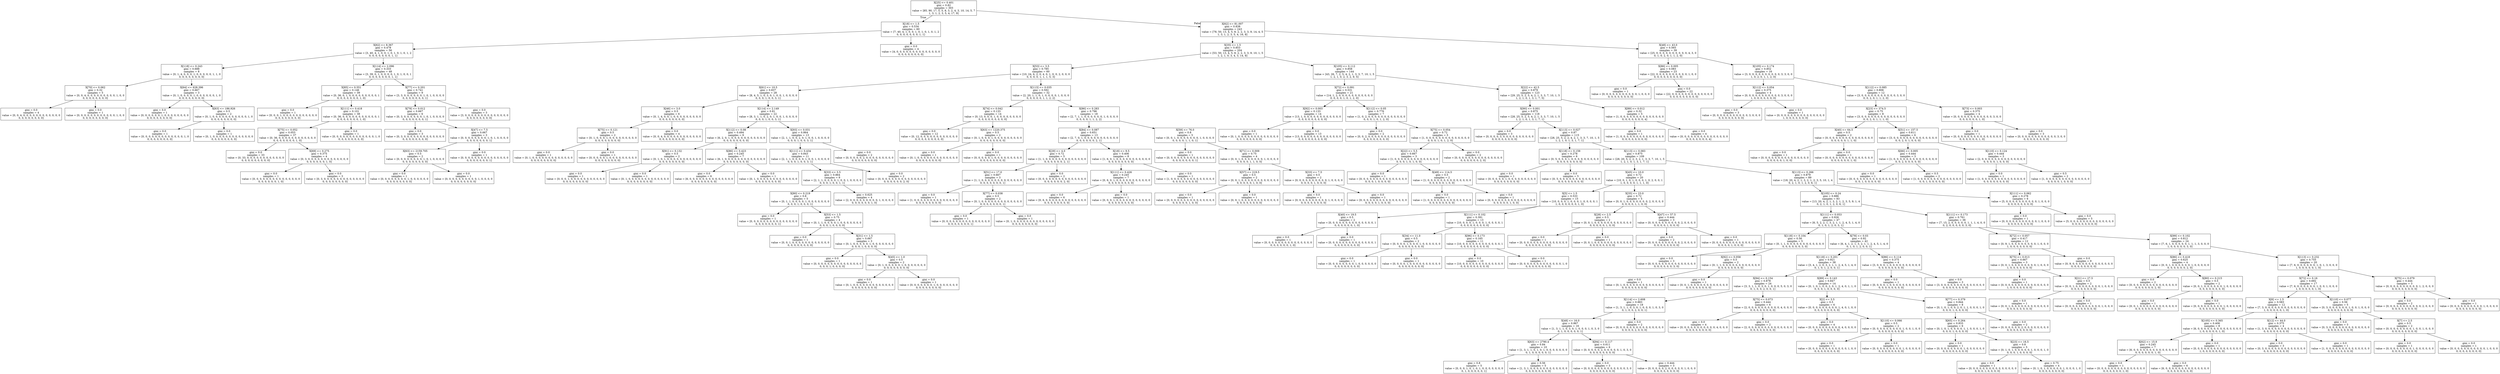 digraph Tree {
node [shape=box] ;
0 [label="X[25] <= 0.401\ngini = 0.82\nsamples = 303\nvalue = [85, 90, 17, 5, 5, 8, 3, 2, 4, 3, 10, 14, 5, 7\n1, 3, 1, 2, 3, 5, 4, 17, 9]"] ;
1 [label="X[18] <= 1.5\ngini = 0.534\nsamples = 60\nvalue = [7, 40, 4, 1, 0, 0, 1, 0, 1, 0, 1, 0, 1, 2\n0, 0, 0, 0, 0, 0, 0, 1, 1]"] ;
0 -> 1 [labeldistance=2.5, labelangle=45, headlabel="True"] ;
2 [label="X[62] <= 8.367\ngini = 0.478\nsamples = 56\nvalue = [3, 40, 4, 1, 0, 0, 1, 0, 1, 0, 1, 0, 1, 2\n0, 0, 0, 0, 0, 0, 0, 1, 1]"] ;
1 -> 2 ;
3 [label="X[118] <= 0.243\ngini = 0.688\nsamples = 8\nvalue = [0, 1, 4, 0, 0, 0, 1, 0, 0, 0, 0, 0, 1, 1, 0\n0, 0, 0, 0, 0, 0, 0, 0]"] ;
2 -> 3 ;
4 [label="X[70] <= 0.062\ngini = 0.32\nsamples = 5\nvalue = [0, 0, 4, 0, 0, 0, 0, 0, 0, 0, 0, 0, 1, 0, 0\n0, 0, 0, 0, 0, 0, 0, 0]"] ;
3 -> 4 ;
5 [label="gini = 0.0\nsamples = 4\nvalue = [0, 0, 4, 0, 0, 0, 0, 0, 0, 0, 0, 0, 0, 0, 0\n0, 0, 0, 0, 0, 0, 0, 0]"] ;
4 -> 5 ;
6 [label="gini = 0.0\nsamples = 1\nvalue = [0, 0, 0, 0, 0, 0, 0, 0, 0, 0, 0, 0, 1, 0, 0\n0, 0, 0, 0, 0, 0, 0, 0]"] ;
4 -> 6 ;
7 [label="X[64] <= 628.396\ngini = 0.667\nsamples = 3\nvalue = [0, 1, 0, 0, 0, 0, 1, 0, 0, 0, 0, 0, 0, 1, 0\n0, 0, 0, 0, 0, 0, 0, 0]"] ;
3 -> 7 ;
8 [label="gini = 0.0\nsamples = 1\nvalue = [0, 0, 0, 0, 0, 0, 1, 0, 0, 0, 0, 0, 0, 0, 0\n0, 0, 0, 0, 0, 0, 0, 0]"] ;
7 -> 8 ;
9 [label="X[63] <= 186.926\ngini = 0.5\nsamples = 2\nvalue = [0, 1, 0, 0, 0, 0, 0, 0, 0, 0, 0, 0, 0, 1, 0\n0, 0, 0, 0, 0, 0, 0, 0]"] ;
7 -> 9 ;
10 [label="gini = 0.0\nsamples = 1\nvalue = [0, 0, 0, 0, 0, 0, 0, 0, 0, 0, 0, 0, 0, 1, 0\n0, 0, 0, 0, 0, 0, 0, 0]"] ;
9 -> 10 ;
11 [label="gini = 0.0\nsamples = 1\nvalue = [0, 1, 0, 0, 0, 0, 0, 0, 0, 0, 0, 0, 0, 0, 0\n0, 0, 0, 0, 0, 0, 0, 0]"] ;
9 -> 11 ;
12 [label="X[114] <= 2.096\ngini = 0.333\nsamples = 48\nvalue = [3, 39, 0, 1, 0, 0, 0, 0, 1, 0, 1, 0, 0, 1\n0, 0, 0, 0, 0, 0, 0, 1, 1]"] ;
2 -> 12 ;
13 [label="X[85] <= 0.551\ngini = 0.146\nsamples = 39\nvalue = [0, 36, 0, 1, 0, 0, 0, 0, 0, 0, 0, 0, 0, 1\n0, 0, 0, 0, 0, 0, 0, 1, 0]"] ;
12 -> 13 ;
14 [label="gini = 0.0\nsamples = 1\nvalue = [0, 0, 0, 1, 0, 0, 0, 0, 0, 0, 0, 0, 0, 0, 0\n0, 0, 0, 0, 0, 0, 0, 0]"] ;
13 -> 14 ;
15 [label="X[111] <= 0.418\ngini = 0.101\nsamples = 38\nvalue = [0, 36, 0, 0, 0, 0, 0, 0, 0, 0, 0, 0, 0, 1\n0, 0, 0, 0, 0, 0, 0, 1, 0]"] ;
13 -> 15 ;
16 [label="X[75] <= 0.052\ngini = 0.053\nsamples = 37\nvalue = [0, 36, 0, 0, 0, 0, 0, 0, 0, 0, 0, 0, 0, 0\n0, 0, 0, 0, 0, 0, 0, 1, 0]"] ;
15 -> 16 ;
17 [label="gini = 0.0\nsamples = 33\nvalue = [0, 33, 0, 0, 0, 0, 0, 0, 0, 0, 0, 0, 0, 0\n0, 0, 0, 0, 0, 0, 0, 0, 0]"] ;
16 -> 17 ;
18 [label="X[69] <= 0.275\ngini = 0.375\nsamples = 4\nvalue = [0, 3, 0, 0, 0, 0, 0, 0, 0, 0, 0, 0, 0, 0, 0\n0, 0, 0, 0, 0, 0, 1, 0]"] ;
16 -> 18 ;
19 [label="gini = 0.0\nsamples = 1\nvalue = [0, 0, 0, 0, 0, 0, 0, 0, 0, 0, 0, 0, 0, 0, 0\n0, 0, 0, 0, 0, 0, 1, 0]"] ;
18 -> 19 ;
20 [label="gini = 0.0\nsamples = 3\nvalue = [0, 3, 0, 0, 0, 0, 0, 0, 0, 0, 0, 0, 0, 0, 0\n0, 0, 0, 0, 0, 0, 0, 0]"] ;
18 -> 20 ;
21 [label="gini = 0.0\nsamples = 1\nvalue = [0, 0, 0, 0, 0, 0, 0, 0, 0, 0, 0, 0, 0, 1, 0\n0, 0, 0, 0, 0, 0, 0, 0]"] ;
15 -> 21 ;
22 [label="X[77] <= 0.201\ngini = 0.741\nsamples = 9\nvalue = [3, 3, 0, 0, 0, 0, 0, 0, 1, 0, 1, 0, 0, 0, 0\n0, 0, 0, 0, 0, 0, 0, 1]"] ;
12 -> 22 ;
23 [label="X[78] <= 0.012\ngini = 0.667\nsamples = 6\nvalue = [0, 3, 0, 0, 0, 0, 0, 0, 1, 0, 1, 0, 0, 0, 0\n0, 0, 0, 0, 0, 0, 0, 1]"] ;
22 -> 23 ;
24 [label="gini = 0.0\nsamples = 3\nvalue = [0, 3, 0, 0, 0, 0, 0, 0, 0, 0, 0, 0, 0, 0, 0\n0, 0, 0, 0, 0, 0, 0, 0]"] ;
23 -> 24 ;
25 [label="X[47] <= 7.5\ngini = 0.667\nsamples = 3\nvalue = [0, 0, 0, 0, 0, 0, 0, 0, 1, 0, 1, 0, 0, 0, 0\n0, 0, 0, 0, 0, 0, 0, 1]"] ;
23 -> 25 ;
26 [label="X[63] <= 2159.705\ngini = 0.5\nsamples = 2\nvalue = [0, 0, 0, 0, 0, 0, 0, 0, 1, 0, 1, 0, 0, 0, 0\n0, 0, 0, 0, 0, 0, 0, 0]"] ;
25 -> 26 ;
27 [label="gini = 0.0\nsamples = 1\nvalue = [0, 0, 0, 0, 0, 0, 0, 0, 1, 0, 0, 0, 0, 0, 0\n0, 0, 0, 0, 0, 0, 0, 0]"] ;
26 -> 27 ;
28 [label="gini = 0.0\nsamples = 1\nvalue = [0, 0, 0, 0, 0, 0, 0, 0, 0, 0, 1, 0, 0, 0, 0\n0, 0, 0, 0, 0, 0, 0, 0]"] ;
26 -> 28 ;
29 [label="gini = 0.0\nsamples = 1\nvalue = [0, 0, 0, 0, 0, 0, 0, 0, 0, 0, 0, 0, 0, 0, 0\n0, 0, 0, 0, 0, 0, 0, 1]"] ;
25 -> 29 ;
30 [label="gini = 0.0\nsamples = 3\nvalue = [3, 0, 0, 0, 0, 0, 0, 0, 0, 0, 0, 0, 0, 0, 0\n0, 0, 0, 0, 0, 0, 0, 0]"] ;
22 -> 30 ;
31 [label="gini = 0.0\nsamples = 4\nvalue = [4, 0, 0, 0, 0, 0, 0, 0, 0, 0, 0, 0, 0, 0, 0\n0, 0, 0, 0, 0, 0, 0, 0]"] ;
1 -> 31 ;
32 [label="X[62] <= 81.007\ngini = 0.838\nsamples = 243\nvalue = [78, 50, 13, 4, 5, 8, 2, 2, 3, 3, 9, 14, 4, 5\n1, 3, 1, 2, 3, 5, 4, 16, 8]"] ;
0 -> 32 [labeldistance=2.5, labelangle=-45, headlabel="False"] ;
33 [label="X[35] <= 1.5\ngini = 0.853\nsamples = 204\nvalue = [53, 50, 13, 4, 5, 8, 2, 2, 3, 3, 9, 10, 1, 5\n1, 2, 1, 0, 3, 4, 3, 14, 8]"] ;
32 -> 33 ;
34 [label="X[53] <= 3.5\ngini = 0.785\nsamples = 60\nvalue = [10, 24, 6, 2, 0, 4, 0, 1, 0, 0, 2, 0, 0, 0\n0, 0, 0, 0, 1, 1, 1, 5, 3]"] ;
33 -> 34 ;
35 [label="X[61] <= 10.5\ngini = 0.837\nsamples = 28\nvalue = [8, 4, 5, 1, 0, 3, 0, 1, 0, 0, 1, 0, 0, 0, 0\n0, 0, 0, 1, 0, 0, 3, 1]"] ;
34 -> 35 ;
36 [label="X[46] <= 3.0\ngini = 0.5\nsamples = 6\nvalue = [0, 1, 4, 0, 0, 1, 0, 0, 0, 0, 0, 0, 0, 0, 0\n0, 0, 0, 0, 0, 0, 0, 0]"] ;
35 -> 36 ;
37 [label="X[75] <= 0.121\ngini = 0.5\nsamples = 2\nvalue = [0, 1, 0, 0, 0, 1, 0, 0, 0, 0, 0, 0, 0, 0, 0\n0, 0, 0, 0, 0, 0, 0, 0]"] ;
36 -> 37 ;
38 [label="gini = 0.0\nsamples = 1\nvalue = [0, 1, 0, 0, 0, 0, 0, 0, 0, 0, 0, 0, 0, 0, 0\n0, 0, 0, 0, 0, 0, 0, 0]"] ;
37 -> 38 ;
39 [label="gini = 0.0\nsamples = 1\nvalue = [0, 0, 0, 0, 0, 1, 0, 0, 0, 0, 0, 0, 0, 0, 0\n0, 0, 0, 0, 0, 0, 0, 0]"] ;
37 -> 39 ;
40 [label="gini = 0.0\nsamples = 4\nvalue = [0, 0, 4, 0, 0, 0, 0, 0, 0, 0, 0, 0, 0, 0, 0\n0, 0, 0, 0, 0, 0, 0, 0]"] ;
36 -> 40 ;
41 [label="X[114] <= 2.149\ngini = 0.81\nsamples = 22\nvalue = [8, 3, 1, 1, 0, 2, 0, 1, 0, 0, 1, 0, 0, 0, 0\n0, 0, 0, 1, 0, 0, 3, 1]"] ;
35 -> 41 ;
42 [label="X[112] <= 0.08\ngini = 0.494\nsamples = 9\nvalue = [6, 2, 0, 1, 0, 0, 0, 0, 0, 0, 0, 0, 0, 0, 0\n0, 0, 0, 0, 0, 0, 0, 0]"] ;
41 -> 42 ;
43 [label="X[91] <= 0.132\ngini = 0.5\nsamples = 2\nvalue = [0, 1, 0, 1, 0, 0, 0, 0, 0, 0, 0, 0, 0, 0, 0\n0, 0, 0, 0, 0, 0, 0, 0]"] ;
42 -> 43 ;
44 [label="gini = 0.0\nsamples = 1\nvalue = [0, 0, 0, 1, 0, 0, 0, 0, 0, 0, 0, 0, 0, 0, 0\n0, 0, 0, 0, 0, 0, 0, 0]"] ;
43 -> 44 ;
45 [label="gini = 0.0\nsamples = 1\nvalue = [0, 1, 0, 0, 0, 0, 0, 0, 0, 0, 0, 0, 0, 0, 0\n0, 0, 0, 0, 0, 0, 0, 0]"] ;
43 -> 45 ;
46 [label="X[86] <= 0.423\ngini = 0.245\nsamples = 7\nvalue = [6, 1, 0, 0, 0, 0, 0, 0, 0, 0, 0, 0, 0, 0, 0\n0, 0, 0, 0, 0, 0, 0, 0]"] ;
42 -> 46 ;
47 [label="gini = 0.0\nsamples = 6\nvalue = [6, 0, 0, 0, 0, 0, 0, 0, 0, 0, 0, 0, 0, 0, 0\n0, 0, 0, 0, 0, 0, 0, 0]"] ;
46 -> 47 ;
48 [label="gini = 0.0\nsamples = 1\nvalue = [0, 1, 0, 0, 0, 0, 0, 0, 0, 0, 0, 0, 0, 0, 0\n0, 0, 0, 0, 0, 0, 0, 0]"] ;
46 -> 48 ;
49 [label="X[93] <= 0.031\ngini = 0.864\nsamples = 13\nvalue = [2, 1, 1, 0, 0, 2, 0, 1, 0, 0, 1, 0, 0, 0, 0\n0, 0, 0, 1, 0, 0, 3, 1]"] ;
41 -> 49 ;
50 [label="X[111] <= 0.434\ngini = 0.843\nsamples = 11\nvalue = [2, 1, 1, 0, 0, 0, 0, 1, 0, 0, 1, 0, 0, 0, 0\n0, 0, 0, 1, 0, 0, 3, 1]"] ;
49 -> 50 ;
51 [label="X[33] <= 3.5\ngini = 0.864\nsamples = 9\nvalue = [2, 1, 1, 0, 0, 0, 0, 1, 0, 0, 1, 0, 0, 0, 0\n0, 0, 0, 1, 0, 0, 1, 1]"] ;
50 -> 51 ;
52 [label="X[80] <= 0.219\ngini = 0.8\nsamples = 5\nvalue = [0, 1, 1, 0, 0, 0, 0, 1, 0, 0, 0, 0, 0, 0, 0\n0, 0, 0, 1, 0, 0, 0, 1]"] ;
51 -> 52 ;
53 [label="gini = 0.0\nsamples = 1\nvalue = [0, 0, 0, 0, 0, 0, 0, 0, 0, 0, 0, 0, 0, 0, 0\n0, 0, 0, 0, 0, 0, 0, 1]"] ;
52 -> 53 ;
54 [label="X[53] <= 1.5\ngini = 0.75\nsamples = 4\nvalue = [0, 1, 1, 0, 0, 0, 0, 1, 0, 0, 0, 0, 0, 0, 0\n0, 0, 0, 1, 0, 0, 0, 0]"] ;
52 -> 54 ;
55 [label="gini = 0.0\nsamples = 1\nvalue = [0, 0, 1, 0, 0, 0, 0, 0, 0, 0, 0, 0, 0, 0, 0\n0, 0, 0, 0, 0, 0, 0, 0]"] ;
54 -> 55 ;
56 [label="X[31] <= 1.5\ngini = 0.667\nsamples = 3\nvalue = [0, 1, 0, 0, 0, 0, 0, 1, 0, 0, 0, 0, 0, 0, 0\n0, 0, 0, 1, 0, 0, 0, 0]"] ;
54 -> 56 ;
57 [label="gini = 0.0\nsamples = 1\nvalue = [0, 0, 0, 0, 0, 0, 0, 0, 0, 0, 0, 0, 0, 0, 0\n0, 0, 0, 1, 0, 0, 0, 0]"] ;
56 -> 57 ;
58 [label="X[45] <= 1.0\ngini = 0.5\nsamples = 2\nvalue = [0, 1, 0, 0, 0, 0, 0, 1, 0, 0, 0, 0, 0, 0, 0\n0, 0, 0, 0, 0, 0, 0, 0]"] ;
56 -> 58 ;
59 [label="gini = 0.0\nsamples = 1\nvalue = [0, 1, 0, 0, 0, 0, 0, 0, 0, 0, 0, 0, 0, 0, 0\n0, 0, 0, 0, 0, 0, 0, 0]"] ;
58 -> 59 ;
60 [label="gini = 0.0\nsamples = 1\nvalue = [0, 0, 0, 0, 0, 0, 0, 1, 0, 0, 0, 0, 0, 0, 0\n0, 0, 0, 0, 0, 0, 0, 0]"] ;
58 -> 60 ;
61 [label="gini = 0.625\nsamples = 4\nvalue = [2, 0, 0, 0, 0, 0, 0, 0, 0, 0, 1, 0, 0, 0, 0\n0, 0, 0, 0, 0, 0, 1, 0]"] ;
51 -> 61 ;
62 [label="gini = 0.0\nsamples = 2\nvalue = [0, 0, 0, 0, 0, 0, 0, 0, 0, 0, 0, 0, 0, 0, 0\n0, 0, 0, 0, 0, 0, 2, 0]"] ;
50 -> 62 ;
63 [label="gini = 0.0\nsamples = 2\nvalue = [0, 0, 0, 0, 0, 2, 0, 0, 0, 0, 0, 0, 0, 0, 0\n0, 0, 0, 0, 0, 0, 0, 0]"] ;
49 -> 63 ;
64 [label="X[113] <= 0.035\ngini = 0.592\nsamples = 32\nvalue = [2, 20, 1, 1, 0, 1, 0, 0, 0, 0, 1, 0, 0, 0\n0, 0, 0, 0, 0, 1, 1, 2, 2]"] ;
34 -> 64 ;
65 [label="X[74] <= 0.042\ngini = 0.133\nsamples = 14\nvalue = [0, 13, 0, 0, 0, 1, 0, 0, 0, 0, 0, 0, 0, 0\n0, 0, 0, 0, 0, 0, 0, 0, 0]"] ;
64 -> 65 ;
66 [label="gini = 0.0\nsamples = 12\nvalue = [0, 12, 0, 0, 0, 0, 0, 0, 0, 0, 0, 0, 0, 0\n0, 0, 0, 0, 0, 0, 0, 0, 0]"] ;
65 -> 66 ;
67 [label="X[63] <= 1220.375\ngini = 0.5\nsamples = 2\nvalue = [0, 1, 0, 0, 0, 1, 0, 0, 0, 0, 0, 0, 0, 0, 0\n0, 0, 0, 0, 0, 0, 0, 0]"] ;
65 -> 67 ;
68 [label="gini = 0.0\nsamples = 1\nvalue = [0, 1, 0, 0, 0, 0, 0, 0, 0, 0, 0, 0, 0, 0, 0\n0, 0, 0, 0, 0, 0, 0, 0]"] ;
67 -> 68 ;
69 [label="gini = 0.0\nsamples = 1\nvalue = [0, 0, 0, 0, 0, 1, 0, 0, 0, 0, 0, 0, 0, 0, 0\n0, 0, 0, 0, 0, 0, 0, 0]"] ;
67 -> 69 ;
70 [label="X[86] <= 0.283\ngini = 0.796\nsamples = 18\nvalue = [2, 7, 1, 1, 0, 0, 0, 0, 0, 0, 1, 0, 0, 0, 0\n0, 0, 0, 0, 1, 1, 2, 2]"] ;
64 -> 70 ;
71 [label="X[84] <= 0.087\ngini = 0.651\nsamples = 13\nvalue = [2, 7, 0, 1, 0, 0, 0, 0, 0, 0, 0, 0, 0, 0, 0\n0, 0, 0, 0, 0, 0, 2, 1]"] ;
70 -> 71 ;
72 [label="X[29] <= 4.0\ngini = 0.72\nsamples = 5\nvalue = [1, 1, 0, 0, 0, 0, 0, 0, 0, 0, 0, 0, 0, 0, 0\n0, 0, 0, 0, 0, 0, 2, 1]"] ;
71 -> 72 ;
73 [label="X[51] <= 17.0\ngini = 0.667\nsamples = 3\nvalue = [1, 1, 0, 0, 0, 0, 0, 0, 0, 0, 0, 0, 0, 0, 0\n0, 0, 0, 0, 0, 0, 0, 1]"] ;
72 -> 73 ;
74 [label="gini = 0.0\nsamples = 1\nvalue = [1, 0, 0, 0, 0, 0, 0, 0, 0, 0, 0, 0, 0, 0, 0\n0, 0, 0, 0, 0, 0, 0, 0]"] ;
73 -> 74 ;
75 [label="X[77] <= 0.038\ngini = 0.5\nsamples = 2\nvalue = [0, 1, 0, 0, 0, 0, 0, 0, 0, 0, 0, 0, 0, 0, 0\n0, 0, 0, 0, 0, 0, 0, 1]"] ;
73 -> 75 ;
76 [label="gini = 0.0\nsamples = 1\nvalue = [0, 0, 0, 0, 0, 0, 0, 0, 0, 0, 0, 0, 0, 0, 0\n0, 0, 0, 0, 0, 0, 0, 1]"] ;
75 -> 76 ;
77 [label="gini = 0.0\nsamples = 1\nvalue = [0, 1, 0, 0, 0, 0, 0, 0, 0, 0, 0, 0, 0, 0, 0\n0, 0, 0, 0, 0, 0, 0, 0]"] ;
75 -> 77 ;
78 [label="gini = 0.0\nsamples = 2\nvalue = [0, 0, 0, 0, 0, 0, 0, 0, 0, 0, 0, 0, 0, 0, 0\n0, 0, 0, 0, 0, 0, 2, 0]"] ;
72 -> 78 ;
79 [label="X[18] <= 9.5\ngini = 0.406\nsamples = 8\nvalue = [1, 6, 0, 1, 0, 0, 0, 0, 0, 0, 0, 0, 0, 0, 0\n0, 0, 0, 0, 0, 0, 0, 0]"] ;
71 -> 79 ;
80 [label="X[111] <= 0.426\ngini = 0.245\nsamples = 7\nvalue = [0, 6, 0, 1, 0, 0, 0, 0, 0, 0, 0, 0, 0, 0, 0\n0, 0, 0, 0, 0, 0, 0, 0]"] ;
79 -> 80 ;
81 [label="gini = 0.0\nsamples = 6\nvalue = [0, 6, 0, 0, 0, 0, 0, 0, 0, 0, 0, 0, 0, 0, 0\n0, 0, 0, 0, 0, 0, 0, 0]"] ;
80 -> 81 ;
82 [label="gini = 0.0\nsamples = 1\nvalue = [0, 0, 0, 1, 0, 0, 0, 0, 0, 0, 0, 0, 0, 0, 0\n0, 0, 0, 0, 0, 0, 0, 0]"] ;
80 -> 82 ;
83 [label="gini = 0.0\nsamples = 1\nvalue = [1, 0, 0, 0, 0, 0, 0, 0, 0, 0, 0, 0, 0, 0, 0\n0, 0, 0, 0, 0, 0, 0, 0]"] ;
79 -> 83 ;
84 [label="X[59] <= 76.0\ngini = 0.8\nsamples = 5\nvalue = [0, 0, 1, 0, 0, 0, 0, 0, 0, 0, 1, 0, 0, 0, 0\n0, 0, 0, 0, 1, 1, 0, 1]"] ;
70 -> 84 ;
85 [label="gini = 0.0\nsamples = 1\nvalue = [0, 0, 0, 0, 0, 0, 0, 0, 0, 0, 0, 0, 0, 0, 0\n0, 0, 0, 0, 0, 0, 0, 1]"] ;
84 -> 85 ;
86 [label="X[71] <= 0.009\ngini = 0.75\nsamples = 4\nvalue = [0, 0, 1, 0, 0, 0, 0, 0, 0, 0, 1, 0, 0, 0, 0\n0, 0, 0, 0, 1, 1, 0, 0]"] ;
84 -> 86 ;
87 [label="X[57] <= 219.5\ngini = 0.5\nsamples = 2\nvalue = [0, 0, 1, 0, 0, 0, 0, 0, 0, 0, 0, 0, 0, 0, 0\n0, 0, 0, 0, 0, 1, 0, 0]"] ;
86 -> 87 ;
88 [label="gini = 0.0\nsamples = 1\nvalue = [0, 0, 0, 0, 0, 0, 0, 0, 0, 0, 0, 0, 0, 0, 0\n0, 0, 0, 0, 0, 1, 0, 0]"] ;
87 -> 88 ;
89 [label="gini = 0.0\nsamples = 1\nvalue = [0, 0, 1, 0, 0, 0, 0, 0, 0, 0, 0, 0, 0, 0, 0\n0, 0, 0, 0, 0, 0, 0, 0]"] ;
87 -> 89 ;
90 [label="X[33] <= 7.5\ngini = 0.5\nsamples = 2\nvalue = [0, 0, 0, 0, 0, 0, 0, 0, 0, 0, 1, 0, 0, 0, 0\n0, 0, 0, 0, 1, 0, 0, 0]"] ;
86 -> 90 ;
91 [label="gini = 0.0\nsamples = 1\nvalue = [0, 0, 0, 0, 0, 0, 0, 0, 0, 0, 1, 0, 0, 0, 0\n0, 0, 0, 0, 0, 0, 0, 0]"] ;
90 -> 91 ;
92 [label="gini = 0.0\nsamples = 1\nvalue = [0, 0, 0, 0, 0, 0, 0, 0, 0, 0, 0, 0, 0, 0, 0\n0, 0, 0, 0, 1, 0, 0, 0]"] ;
90 -> 92 ;
93 [label="X[105] <= 0.112\ngini = 0.858\nsamples = 144\nvalue = [43, 26, 7, 2, 5, 4, 2, 1, 3, 3, 7, 10, 1, 5\n1, 2, 1, 0, 2, 3, 2, 9, 5]"] ;
33 -> 93 ;
94 [label="X[72] <= 0.091\ngini = 0.531\nsamples = 21\nvalue = [14, 1, 2, 0, 0, 0, 0, 0, 0, 0, 0, 0, 0, 0\n0, 0, 0, 0, 1, 0, 1, 2, 0]"] ;
93 -> 94 ;
95 [label="X[92] <= 0.003\ngini = 0.133\nsamples = 14\nvalue = [13, 1, 0, 0, 0, 0, 0, 0, 0, 0, 0, 0, 0, 0\n0, 0, 0, 0, 0, 0, 0, 0, 0]"] ;
94 -> 95 ;
96 [label="gini = 0.0\nsamples = 1\nvalue = [0, 1, 0, 0, 0, 0, 0, 0, 0, 0, 0, 0, 0, 0, 0\n0, 0, 0, 0, 0, 0, 0, 0]"] ;
95 -> 96 ;
97 [label="gini = 0.0\nsamples = 13\nvalue = [13, 0, 0, 0, 0, 0, 0, 0, 0, 0, 0, 0, 0, 0\n0, 0, 0, 0, 0, 0, 0, 0, 0]"] ;
95 -> 97 ;
98 [label="X[112] <= 0.05\ngini = 0.776\nsamples = 7\nvalue = [1, 0, 2, 0, 0, 0, 0, 0, 0, 0, 0, 0, 0, 0, 0\n0, 0, 0, 1, 0, 1, 2, 0]"] ;
94 -> 98 ;
99 [label="gini = 0.0\nsamples = 2\nvalue = [0, 0, 2, 0, 0, 0, 0, 0, 0, 0, 0, 0, 0, 0, 0\n0, 0, 0, 0, 0, 0, 0, 0]"] ;
98 -> 99 ;
100 [label="X[75] <= 0.054\ngini = 0.72\nsamples = 5\nvalue = [1, 0, 0, 0, 0, 0, 0, 0, 0, 0, 0, 0, 0, 0, 0\n0, 0, 0, 1, 0, 1, 2, 0]"] ;
98 -> 100 ;
101 [label="X[22] <= 5.5\ngini = 0.667\nsamples = 3\nvalue = [1, 0, 0, 0, 0, 0, 0, 0, 0, 0, 0, 0, 0, 0, 0\n0, 0, 0, 1, 0, 1, 0, 0]"] ;
100 -> 101 ;
102 [label="gini = 0.0\nsamples = 1\nvalue = [0, 0, 0, 0, 0, 0, 0, 0, 0, 0, 0, 0, 0, 0, 0\n0, 0, 0, 1, 0, 0, 0, 0]"] ;
101 -> 102 ;
103 [label="X[49] <= 114.5\ngini = 0.5\nsamples = 2\nvalue = [1, 0, 0, 0, 0, 0, 0, 0, 0, 0, 0, 0, 0, 0, 0\n0, 0, 0, 0, 0, 1, 0, 0]"] ;
101 -> 103 ;
104 [label="gini = 0.0\nsamples = 1\nvalue = [1, 0, 0, 0, 0, 0, 0, 0, 0, 0, 0, 0, 0, 0, 0\n0, 0, 0, 0, 0, 0, 0, 0]"] ;
103 -> 104 ;
105 [label="gini = 0.0\nsamples = 1\nvalue = [0, 0, 0, 0, 0, 0, 0, 0, 0, 0, 0, 0, 0, 0, 0\n0, 0, 0, 0, 0, 1, 0, 0]"] ;
103 -> 105 ;
106 [label="gini = 0.0\nsamples = 2\nvalue = [0, 0, 0, 0, 0, 0, 0, 0, 0, 0, 0, 0, 0, 0, 0\n0, 0, 0, 0, 0, 0, 2, 0]"] ;
100 -> 106 ;
107 [label="X[22] <= 42.5\ngini = 0.879\nsamples = 123\nvalue = [29, 25, 5, 2, 5, 4, 2, 1, 3, 3, 7, 10, 1, 5\n1, 2, 1, 0, 1, 3, 1, 7, 5]"] ;
93 -> 107 ;
108 [label="X[90] <= 0.001\ngini = 0.875\nsamples = 118\nvalue = [28, 25, 5, 2, 5, 4, 2, 1, 3, 3, 7, 10, 1, 5\n1, 2, 1, 0, 1, 3, 1, 7, 1]"] ;
107 -> 108 ;
109 [label="gini = 0.0\nsamples = 3\nvalue = [0, 0, 0, 0, 3, 0, 0, 0, 0, 0, 0, 0, 0, 0, 0\n0, 0, 0, 0, 0, 0, 0, 0]"] ;
108 -> 109 ;
110 [label="X[113] <= 0.027\ngini = 0.87\nsamples = 115\nvalue = [28, 25, 5, 2, 2, 4, 2, 1, 3, 3, 7, 10, 1, 5\n1, 2, 1, 0, 1, 3, 1, 7, 1]"] ;
108 -> 110 ;
111 [label="X[118] <= 0.159\ngini = 0.278\nsamples = 6\nvalue = [0, 5, 0, 0, 0, 1, 0, 0, 0, 0, 0, 0, 0, 0, 0\n0, 0, 0, 0, 0, 0, 0, 0]"] ;
110 -> 111 ;
112 [label="gini = 0.0\nsamples = 1\nvalue = [0, 0, 0, 0, 0, 1, 0, 0, 0, 0, 0, 0, 0, 0, 0\n0, 0, 0, 0, 0, 0, 0, 0]"] ;
111 -> 112 ;
113 [label="gini = 0.0\nsamples = 5\nvalue = [0, 5, 0, 0, 0, 0, 0, 0, 0, 0, 0, 0, 0, 0, 0\n0, 0, 0, 0, 0, 0, 0, 0]"] ;
111 -> 113 ;
114 [label="X[113] <= 0.083\ngini = 0.875\nsamples = 109\nvalue = [28, 20, 5, 2, 2, 3, 2, 1, 3, 3, 7, 10, 1, 5\n1, 2, 1, 0, 1, 3, 1, 7, 1]"] ;
110 -> 114 ;
115 [label="X[45] <= 10.0\ngini = 0.72\nsamples = 20\nvalue = [10, 0, 1, 0, 1, 0, 0, 0, 1, 0, 2, 0, 0, 1\n1, 0, 0, 0, 0, 1, 1, 1, 0]"] ;
114 -> 115 ;
116 [label="X[5] <= 1.5\ngini = 0.533\nsamples = 15\nvalue = [10, 0, 0, 0, 1, 0, 0, 0, 1, 0, 0, 0, 0, 1\n1, 0, 0, 0, 0, 0, 0, 1, 0]"] ;
115 -> 116 ;
117 [label="X[40] <= 19.5\ngini = 0.5\nsamples = 2\nvalue = [0, 0, 0, 0, 0, 0, 0, 0, 0, 0, 0, 0, 0, 0, 1\n0, 0, 0, 0, 0, 0, 1, 0]"] ;
116 -> 117 ;
118 [label="gini = 0.0\nsamples = 1\nvalue = [0, 0, 0, 0, 0, 0, 0, 0, 0, 0, 0, 0, 0, 0, 0\n0, 0, 0, 0, 0, 0, 1, 0]"] ;
117 -> 118 ;
119 [label="gini = 0.0\nsamples = 1\nvalue = [0, 0, 0, 0, 0, 0, 0, 0, 0, 0, 0, 0, 0, 0, 1\n0, 0, 0, 0, 0, 0, 0, 0]"] ;
117 -> 119 ;
120 [label="X[111] <= 0.102\ngini = 0.391\nsamples = 13\nvalue = [10, 0, 0, 0, 1, 0, 0, 0, 1, 0, 0, 0, 0, 1\n0, 0, 0, 0, 0, 0, 0, 0, 0]"] ;
116 -> 120 ;
121 [label="X[34] <= 11.0\ngini = 0.5\nsamples = 2\nvalue = [0, 0, 0, 0, 1, 0, 0, 0, 1, 0, 0, 0, 0, 0, 0\n0, 0, 0, 0, 0, 0, 0, 0]"] ;
120 -> 121 ;
122 [label="gini = 0.0\nsamples = 1\nvalue = [0, 0, 0, 0, 0, 0, 0, 0, 1, 0, 0, 0, 0, 0, 0\n0, 0, 0, 0, 0, 0, 0, 0]"] ;
121 -> 122 ;
123 [label="gini = 0.0\nsamples = 1\nvalue = [0, 0, 0, 0, 1, 0, 0, 0, 0, 0, 0, 0, 0, 0, 0\n0, 0, 0, 0, 0, 0, 0, 0]"] ;
121 -> 123 ;
124 [label="X[96] <= 0.173\ngini = 0.165\nsamples = 11\nvalue = [10, 0, 0, 0, 0, 0, 0, 0, 0, 0, 0, 0, 0, 1\n0, 0, 0, 0, 0, 0, 0, 0, 0]"] ;
120 -> 124 ;
125 [label="gini = 0.0\nsamples = 10\nvalue = [10, 0, 0, 0, 0, 0, 0, 0, 0, 0, 0, 0, 0, 0\n0, 0, 0, 0, 0, 0, 0, 0, 0]"] ;
124 -> 125 ;
126 [label="gini = 0.0\nsamples = 1\nvalue = [0, 0, 0, 0, 0, 0, 0, 0, 0, 0, 0, 0, 0, 1, 0\n0, 0, 0, 0, 0, 0, 0, 0]"] ;
124 -> 126 ;
127 [label="X[35] <= 23.0\ngini = 0.72\nsamples = 5\nvalue = [0, 0, 1, 0, 0, 0, 0, 0, 0, 0, 2, 0, 0, 0, 0\n0, 0, 0, 0, 1, 1, 0, 0]"] ;
115 -> 127 ;
128 [label="X[28] <= 2.5\ngini = 0.5\nsamples = 2\nvalue = [0, 0, 1, 0, 0, 0, 0, 0, 0, 0, 0, 0, 0, 0, 0\n0, 0, 0, 0, 0, 1, 0, 0]"] ;
127 -> 128 ;
129 [label="gini = 0.0\nsamples = 1\nvalue = [0, 0, 0, 0, 0, 0, 0, 0, 0, 0, 0, 0, 0, 0, 0\n0, 0, 0, 0, 0, 1, 0, 0]"] ;
128 -> 129 ;
130 [label="gini = 0.0\nsamples = 1\nvalue = [0, 0, 1, 0, 0, 0, 0, 0, 0, 0, 0, 0, 0, 0, 0\n0, 0, 0, 0, 0, 0, 0, 0]"] ;
128 -> 130 ;
131 [label="X[47] <= 57.5\ngini = 0.444\nsamples = 3\nvalue = [0, 0, 0, 0, 0, 0, 0, 0, 0, 0, 2, 0, 0, 0, 0\n0, 0, 0, 0, 1, 0, 0, 0]"] ;
127 -> 131 ;
132 [label="gini = 0.0\nsamples = 2\nvalue = [0, 0, 0, 0, 0, 0, 0, 0, 0, 0, 2, 0, 0, 0, 0\n0, 0, 0, 0, 0, 0, 0, 0]"] ;
131 -> 132 ;
133 [label="gini = 0.0\nsamples = 1\nvalue = [0, 0, 0, 0, 0, 0, 0, 0, 0, 0, 0, 0, 0, 0, 0\n0, 0, 0, 0, 1, 0, 0, 0]"] ;
131 -> 133 ;
134 [label="X[113] <= 0.266\ngini = 0.879\nsamples = 89\nvalue = [18, 20, 4, 2, 1, 3, 2, 1, 2, 3, 5, 10, 1, 4\n0, 2, 1, 0, 1, 2, 0, 6, 1]"] ;
114 -> 134 ;
135 [label="X[105] <= 0.24\ngini = 0.886\nsamples = 83\nvalue = [13, 20, 4, 2, 1, 3, 2, 1, 2, 3, 5, 9, 1, 4\n0, 2, 1, 0, 1, 2, 0, 6, 1]"] ;
134 -> 135 ;
136 [label="X[111] <= 0.053\ngini = 0.926\nsamples = 47\nvalue = [6, 5, 2, 2, 1, 3, 2, 1, 1, 2, 4, 5, 1, 4, 0\n0, 1, 0, 1, 2, 0, 3, 1]"] ;
135 -> 136 ;
137 [label="X[118] <= 0.104\ngini = 0.56\nsamples = 5\nvalue = [0, 1, 1, 0, 0, 0, 0, 0, 0, 0, 0, 0, 0, 0, 0\n0, 0, 0, 0, 0, 0, 3, 0]"] ;
136 -> 137 ;
138 [label="gini = 0.0\nsamples = 3\nvalue = [0, 0, 0, 0, 0, 0, 0, 0, 0, 0, 0, 0, 0, 0, 0\n0, 0, 0, 0, 0, 0, 3, 0]"] ;
137 -> 138 ;
139 [label="X[92] <= 0.058\ngini = 0.5\nsamples = 2\nvalue = [0, 1, 1, 0, 0, 0, 0, 0, 0, 0, 0, 0, 0, 0, 0\n0, 0, 0, 0, 0, 0, 0, 0]"] ;
137 -> 139 ;
140 [label="gini = 0.0\nsamples = 1\nvalue = [0, 1, 0, 0, 0, 0, 0, 0, 0, 0, 0, 0, 0, 0, 0\n0, 0, 0, 0, 0, 0, 0, 0]"] ;
139 -> 140 ;
141 [label="gini = 0.0\nsamples = 1\nvalue = [0, 0, 1, 0, 0, 0, 0, 0, 0, 0, 0, 0, 0, 0, 0\n0, 0, 0, 0, 0, 0, 0, 0]"] ;
139 -> 141 ;
142 [label="X[78] <= 0.03\ngini = 0.92\nsamples = 42\nvalue = [6, 4, 1, 2, 1, 3, 2, 1, 1, 2, 4, 5, 1, 4, 0\n0, 1, 0, 1, 2, 0, 0, 1]"] ;
136 -> 142 ;
143 [label="X[118] <= 0.201\ngini = 0.921\nsamples = 38\nvalue = [3, 4, 1, 2, 0, 3, 2, 1, 1, 2, 4, 5, 1, 4, 0\n0, 1, 0, 1, 2, 0, 0, 1]"] ;
142 -> 143 ;
144 [label="X[94] <= 0.154\ngini = 0.878\nsamples = 24\nvalue = [3, 3, 1, 1, 0, 3, 0, 1, 0, 0, 0, 5, 0, 3, 0\n0, 1, 0, 0, 2, 0, 0, 1]"] ;
143 -> 144 ;
145 [label="X[114] <= 2.608\ngini = 0.883\nsamples = 18\nvalue = [1, 3, 1, 1, 0, 3, 0, 1, 0, 0, 0, 1, 0, 3, 0\n0, 1, 0, 0, 2, 0, 0, 1]"] ;
144 -> 145 ;
146 [label="X[48] <= 16.0\ngini = 0.867\nsamples = 16\nvalue = [1, 3, 1, 1, 0, 3, 0, 1, 0, 0, 0, 1, 0, 3, 0\n0, 1, 0, 0, 0, 0, 0, 1]"] ;
145 -> 146 ;
147 [label="X[63] <= 2790.4\ngini = 0.84\nsamples = 10\nvalue = [1, 3, 1, 1, 0, 1, 0, 1, 0, 0, 0, 0, 0, 0, 0\n0, 1, 0, 0, 0, 0, 0, 1]"] ;
146 -> 147 ;
148 [label="gini = 0.8\nsamples = 5\nvalue = [0, 0, 0, 1, 0, 1, 0, 1, 0, 0, 0, 0, 0, 0, 0\n0, 1, 0, 0, 0, 0, 0, 1]"] ;
147 -> 148 ;
149 [label="gini = 0.56\nsamples = 5\nvalue = [1, 3, 1, 0, 0, 0, 0, 0, 0, 0, 0, 0, 0, 0, 0\n0, 0, 0, 0, 0, 0, 0, 0]"] ;
147 -> 149 ;
150 [label="X[94] <= 0.117\ngini = 0.611\nsamples = 6\nvalue = [0, 0, 0, 0, 0, 2, 0, 0, 0, 0, 0, 1, 0, 3, 0\n0, 0, 0, 0, 0, 0, 0, 0]"] ;
146 -> 150 ;
151 [label="gini = 0.0\nsamples = 3\nvalue = [0, 0, 0, 0, 0, 0, 0, 0, 0, 0, 0, 0, 0, 3, 0\n0, 0, 0, 0, 0, 0, 0, 0]"] ;
150 -> 151 ;
152 [label="gini = 0.444\nsamples = 3\nvalue = [0, 0, 0, 0, 0, 2, 0, 0, 0, 0, 0, 1, 0, 0, 0\n0, 0, 0, 0, 0, 0, 0, 0]"] ;
150 -> 152 ;
153 [label="gini = 0.0\nsamples = 2\nvalue = [0, 0, 0, 0, 0, 0, 0, 0, 0, 0, 0, 0, 0, 0, 0\n0, 0, 0, 0, 2, 0, 0, 0]"] ;
145 -> 153 ;
154 [label="X[75] <= 0.073\ngini = 0.444\nsamples = 6\nvalue = [2, 0, 0, 0, 0, 0, 0, 0, 0, 0, 0, 4, 0, 0, 0\n0, 0, 0, 0, 0, 0, 0, 0]"] ;
144 -> 154 ;
155 [label="gini = 0.0\nsamples = 4\nvalue = [0, 0, 0, 0, 0, 0, 0, 0, 0, 0, 0, 4, 0, 0, 0\n0, 0, 0, 0, 0, 0, 0, 0]"] ;
154 -> 155 ;
156 [label="gini = 0.0\nsamples = 2\nvalue = [2, 0, 0, 0, 0, 0, 0, 0, 0, 0, 0, 0, 0, 0, 0\n0, 0, 0, 0, 0, 0, 0, 0]"] ;
154 -> 156 ;
157 [label="X[89] <= 0.143\ngini = 0.847\nsamples = 14\nvalue = [0, 1, 0, 1, 0, 0, 2, 0, 1, 2, 4, 0, 1, 1, 0\n0, 0, 0, 1, 0, 0, 0, 0]"] ;
143 -> 157 ;
158 [label="X[2] <= 3.5\ngini = 0.5\nsamples = 6\nvalue = [0, 0, 0, 0, 0, 0, 0, 0, 0, 1, 4, 0, 1, 0, 0\n0, 0, 0, 0, 0, 0, 0, 0]"] ;
157 -> 158 ;
159 [label="gini = 0.0\nsamples = 4\nvalue = [0, 0, 0, 0, 0, 0, 0, 0, 0, 0, 4, 0, 0, 0, 0\n0, 0, 0, 0, 0, 0, 0, 0]"] ;
158 -> 159 ;
160 [label="X[110] <= 0.066\ngini = 0.5\nsamples = 2\nvalue = [0, 0, 0, 0, 0, 0, 0, 0, 0, 1, 0, 0, 1, 0, 0\n0, 0, 0, 0, 0, 0, 0, 0]"] ;
158 -> 160 ;
161 [label="gini = 0.0\nsamples = 1\nvalue = [0, 0, 0, 0, 0, 0, 0, 0, 0, 0, 0, 0, 1, 0, 0\n0, 0, 0, 0, 0, 0, 0, 0]"] ;
160 -> 161 ;
162 [label="gini = 0.0\nsamples = 1\nvalue = [0, 0, 0, 0, 0, 0, 0, 0, 0, 1, 0, 0, 0, 0, 0\n0, 0, 0, 0, 0, 0, 0, 0]"] ;
160 -> 162 ;
163 [label="X[77] <= 0.379\ngini = 0.844\nsamples = 8\nvalue = [0, 1, 0, 1, 0, 0, 2, 0, 1, 1, 0, 0, 0, 1, 0\n0, 0, 0, 1, 0, 0, 0, 0]"] ;
157 -> 163 ;
164 [label="X[65] <= 0.264\ngini = 0.833\nsamples = 6\nvalue = [0, 1, 0, 1, 0, 0, 0, 0, 1, 1, 0, 0, 0, 1, 0\n0, 0, 0, 1, 0, 0, 0, 0]"] ;
163 -> 164 ;
165 [label="gini = 0.0\nsamples = 1\nvalue = [0, 0, 0, 0, 0, 0, 0, 0, 1, 0, 0, 0, 0, 0, 0\n0, 0, 0, 0, 0, 0, 0, 0]"] ;
164 -> 165 ;
166 [label="X[23] <= 16.5\ngini = 0.8\nsamples = 5\nvalue = [0, 1, 0, 1, 0, 0, 0, 0, 0, 1, 0, 0, 0, 1, 0\n0, 0, 0, 1, 0, 0, 0, 0]"] ;
164 -> 166 ;
167 [label="gini = 0.0\nsamples = 1\nvalue = [0, 0, 0, 0, 0, 0, 0, 0, 0, 0, 0, 0, 0, 0, 0\n0, 0, 0, 1, 0, 0, 0, 0]"] ;
166 -> 167 ;
168 [label="gini = 0.75\nsamples = 4\nvalue = [0, 1, 0, 1, 0, 0, 0, 0, 0, 1, 0, 0, 0, 1, 0\n0, 0, 0, 0, 0, 0, 0, 0]"] ;
166 -> 168 ;
169 [label="gini = 0.0\nsamples = 2\nvalue = [0, 0, 0, 0, 0, 0, 2, 0, 0, 0, 0, 0, 0, 0, 0\n0, 0, 0, 0, 0, 0, 0, 0]"] ;
163 -> 169 ;
170 [label="X[86] <= 0.114\ngini = 0.375\nsamples = 4\nvalue = [3, 0, 0, 0, 1, 0, 0, 0, 0, 0, 0, 0, 0, 0, 0\n0, 0, 0, 0, 0, 0, 0, 0]"] ;
142 -> 170 ;
171 [label="gini = 0.0\nsamples = 1\nvalue = [0, 0, 0, 0, 1, 0, 0, 0, 0, 0, 0, 0, 0, 0, 0\n0, 0, 0, 0, 0, 0, 0, 0]"] ;
170 -> 171 ;
172 [label="gini = 0.0\nsamples = 3\nvalue = [3, 0, 0, 0, 0, 0, 0, 0, 0, 0, 0, 0, 0, 0, 0\n0, 0, 0, 0, 0, 0, 0, 0]"] ;
170 -> 172 ;
173 [label="X[111] <= 0.173\ngini = 0.761\nsamples = 36\nvalue = [7, 15, 2, 0, 0, 0, 0, 0, 1, 1, 1, 4, 0, 0\n0, 2, 0, 0, 0, 0, 0, 3, 0]"] ;
135 -> 173 ;
174 [label="X[72] <= 0.057\ngini = 0.417\nsamples = 12\nvalue = [0, 9, 1, 0, 0, 0, 0, 0, 0, 0, 0, 1, 0, 0, 0\n1, 0, 0, 0, 0, 0, 0, 0]"] ;
173 -> 174 ;
175 [label="X[75] <= 0.013\ngini = 0.667\nsamples = 3\nvalue = [0, 0, 1, 0, 0, 0, 0, 0, 0, 0, 0, 1, 0, 0, 0\n1, 0, 0, 0, 0, 0, 0, 0]"] ;
174 -> 175 ;
176 [label="gini = 0.0\nsamples = 1\nvalue = [0, 0, 0, 0, 0, 0, 0, 0, 0, 0, 0, 0, 0, 0, 0\n1, 0, 0, 0, 0, 0, 0, 0]"] ;
175 -> 176 ;
177 [label="X[21] <= 27.5\ngini = 0.5\nsamples = 2\nvalue = [0, 0, 1, 0, 0, 0, 0, 0, 0, 0, 0, 1, 0, 0, 0\n0, 0, 0, 0, 0, 0, 0, 0]"] ;
175 -> 177 ;
178 [label="gini = 0.0\nsamples = 1\nvalue = [0, 0, 1, 0, 0, 0, 0, 0, 0, 0, 0, 0, 0, 0, 0\n0, 0, 0, 0, 0, 0, 0, 0]"] ;
177 -> 178 ;
179 [label="gini = 0.0\nsamples = 1\nvalue = [0, 0, 0, 0, 0, 0, 0, 0, 0, 0, 0, 1, 0, 0, 0\n0, 0, 0, 0, 0, 0, 0, 0]"] ;
177 -> 179 ;
180 [label="gini = 0.0\nsamples = 9\nvalue = [0, 9, 0, 0, 0, 0, 0, 0, 0, 0, 0, 0, 0, 0, 0\n0, 0, 0, 0, 0, 0, 0, 0]"] ;
174 -> 180 ;
181 [label="X[99] <= 0.102\ngini = 0.812\nsamples = 24\nvalue = [7, 6, 1, 0, 0, 0, 0, 0, 1, 1, 1, 3, 0, 0, 0\n1, 0, 0, 0, 0, 0, 3, 0]"] ;
173 -> 181 ;
182 [label="X[86] <= 0.418\ngini = 0.625\nsamples = 4\nvalue = [0, 0, 1, 0, 0, 0, 0, 0, 0, 1, 0, 0, 0, 0, 0\n0, 0, 0, 0, 0, 0, 2, 0]"] ;
181 -> 182 ;
183 [label="gini = 0.0\nsamples = 2\nvalue = [0, 0, 0, 0, 0, 0, 0, 0, 0, 0, 0, 0, 0, 0, 0\n0, 0, 0, 0, 0, 0, 2, 0]"] ;
182 -> 183 ;
184 [label="X[80] <= 0.215\ngini = 0.5\nsamples = 2\nvalue = [0, 0, 1, 0, 0, 0, 0, 0, 0, 1, 0, 0, 0, 0, 0\n0, 0, 0, 0, 0, 0, 0, 0]"] ;
182 -> 184 ;
185 [label="gini = 0.0\nsamples = 1\nvalue = [0, 0, 1, 0, 0, 0, 0, 0, 0, 0, 0, 0, 0, 0, 0\n0, 0, 0, 0, 0, 0, 0, 0]"] ;
184 -> 185 ;
186 [label="gini = 0.0\nsamples = 1\nvalue = [0, 0, 0, 0, 0, 0, 0, 0, 0, 1, 0, 0, 0, 0, 0\n0, 0, 0, 0, 0, 0, 0, 0]"] ;
184 -> 186 ;
187 [label="X[113] <= 0.232\ngini = 0.755\nsamples = 20\nvalue = [7, 6, 0, 0, 0, 0, 0, 0, 1, 0, 1, 3, 0, 0, 0\n1, 0, 0, 0, 0, 0, 1, 0]"] ;
181 -> 187 ;
188 [label="X[72] <= 0.16\ngini = 0.692\nsamples = 17\nvalue = [7, 6, 0, 0, 0, 0, 0, 0, 1, 0, 0, 1, 0, 0, 0\n1, 0, 0, 0, 0, 0, 1, 0]"] ;
187 -> 188 ;
189 [label="X[8] <= 1.5\ngini = 0.583\nsamples = 12\nvalue = [7, 3, 0, 0, 0, 0, 0, 0, 0, 0, 0, 0, 0, 0, 0\n1, 0, 0, 0, 0, 0, 1, 0]"] ;
188 -> 189 ;
190 [label="X[105] <= 0.365\ngini = 0.406\nsamples = 8\nvalue = [6, 0, 0, 0, 0, 0, 0, 0, 0, 0, 0, 0, 0, 0, 0\n1, 0, 0, 0, 0, 0, 1, 0]"] ;
189 -> 190 ;
191 [label="X[62] <= 15.9\ngini = 0.245\nsamples = 7\nvalue = [6, 0, 0, 0, 0, 0, 0, 0, 0, 0, 0, 0, 0, 0, 0\n0, 0, 0, 0, 0, 0, 1, 0]"] ;
190 -> 191 ;
192 [label="gini = 0.0\nsamples = 1\nvalue = [0, 0, 0, 0, 0, 0, 0, 0, 0, 0, 0, 0, 0, 0, 0\n0, 0, 0, 0, 0, 0, 1, 0]"] ;
191 -> 192 ;
193 [label="gini = 0.0\nsamples = 6\nvalue = [6, 0, 0, 0, 0, 0, 0, 0, 0, 0, 0, 0, 0, 0, 0\n0, 0, 0, 0, 0, 0, 0, 0]"] ;
191 -> 193 ;
194 [label="gini = 0.0\nsamples = 1\nvalue = [0, 0, 0, 0, 0, 0, 0, 0, 0, 0, 0, 0, 0, 0, 0\n1, 0, 0, 0, 0, 0, 0, 0]"] ;
190 -> 194 ;
195 [label="X[12] <= 44.0\ngini = 0.375\nsamples = 4\nvalue = [1, 3, 0, 0, 0, 0, 0, 0, 0, 0, 0, 0, 0, 0, 0\n0, 0, 0, 0, 0, 0, 0, 0]"] ;
189 -> 195 ;
196 [label="gini = 0.0\nsamples = 3\nvalue = [0, 3, 0, 0, 0, 0, 0, 0, 0, 0, 0, 0, 0, 0, 0\n0, 0, 0, 0, 0, 0, 0, 0]"] ;
195 -> 196 ;
197 [label="gini = 0.0\nsamples = 1\nvalue = [1, 0, 0, 0, 0, 0, 0, 0, 0, 0, 0, 0, 0, 0, 0\n0, 0, 0, 0, 0, 0, 0, 0]"] ;
195 -> 197 ;
198 [label="X[110] <= 0.077\ngini = 0.56\nsamples = 5\nvalue = [0, 3, 0, 0, 0, 0, 0, 0, 1, 0, 0, 1, 0, 0, 0\n0, 0, 0, 0, 0, 0, 0, 0]"] ;
188 -> 198 ;
199 [label="gini = 0.0\nsamples = 3\nvalue = [0, 3, 0, 0, 0, 0, 0, 0, 0, 0, 0, 0, 0, 0, 0\n0, 0, 0, 0, 0, 0, 0, 0]"] ;
198 -> 199 ;
200 [label="X[7] <= 2.5\ngini = 0.5\nsamples = 2\nvalue = [0, 0, 0, 0, 0, 0, 0, 0, 1, 0, 0, 1, 0, 0, 0\n0, 0, 0, 0, 0, 0, 0, 0]"] ;
198 -> 200 ;
201 [label="gini = 0.0\nsamples = 1\nvalue = [0, 0, 0, 0, 0, 0, 0, 0, 1, 0, 0, 0, 0, 0, 0\n0, 0, 0, 0, 0, 0, 0, 0]"] ;
200 -> 201 ;
202 [label="gini = 0.0\nsamples = 1\nvalue = [0, 0, 0, 0, 0, 0, 0, 0, 0, 0, 0, 1, 0, 0, 0\n0, 0, 0, 0, 0, 0, 0, 0]"] ;
200 -> 202 ;
203 [label="X[75] <= 0.079\ngini = 0.444\nsamples = 3\nvalue = [0, 0, 0, 0, 0, 0, 0, 0, 0, 0, 1, 2, 0, 0, 0\n0, 0, 0, 0, 0, 0, 0, 0]"] ;
187 -> 203 ;
204 [label="gini = 0.0\nsamples = 2\nvalue = [0, 0, 0, 0, 0, 0, 0, 0, 0, 0, 0, 2, 0, 0, 0\n0, 0, 0, 0, 0, 0, 0, 0]"] ;
203 -> 204 ;
205 [label="gini = 0.0\nsamples = 1\nvalue = [0, 0, 0, 0, 0, 0, 0, 0, 0, 0, 1, 0, 0, 0, 0\n0, 0, 0, 0, 0, 0, 0, 0]"] ;
203 -> 205 ;
206 [label="X[111] <= 0.062\ngini = 0.278\nsamples = 6\nvalue = [5, 0, 0, 0, 0, 0, 0, 0, 0, 0, 0, 1, 0, 0, 0\n0, 0, 0, 0, 0, 0, 0, 0]"] ;
134 -> 206 ;
207 [label="gini = 0.0\nsamples = 1\nvalue = [0, 0, 0, 0, 0, 0, 0, 0, 0, 0, 0, 1, 0, 0, 0\n0, 0, 0, 0, 0, 0, 0, 0]"] ;
206 -> 207 ;
208 [label="gini = 0.0\nsamples = 5\nvalue = [5, 0, 0, 0, 0, 0, 0, 0, 0, 0, 0, 0, 0, 0, 0\n0, 0, 0, 0, 0, 0, 0, 0]"] ;
206 -> 208 ;
209 [label="X[89] <= 0.012\ngini = 0.32\nsamples = 5\nvalue = [1, 0, 0, 0, 0, 0, 0, 0, 0, 0, 0, 0, 0, 0, 0\n0, 0, 0, 0, 0, 0, 0, 4]"] ;
107 -> 209 ;
210 [label="gini = 0.0\nsamples = 1\nvalue = [1, 0, 0, 0, 0, 0, 0, 0, 0, 0, 0, 0, 0, 0, 0\n0, 0, 0, 0, 0, 0, 0, 0]"] ;
209 -> 210 ;
211 [label="gini = 0.0\nsamples = 4\nvalue = [0, 0, 0, 0, 0, 0, 0, 0, 0, 0, 0, 0, 0, 0, 0\n0, 0, 0, 0, 0, 0, 0, 4]"] ;
209 -> 211 ;
212 [label="X[48] <= 43.0\ngini = 0.565\nsamples = 39\nvalue = [25, 0, 0, 0, 0, 0, 0, 0, 0, 0, 0, 4, 3, 0\n0, 1, 0, 2, 0, 1, 1, 2, 0]"] ;
32 -> 212 ;
213 [label="X[86] <= 0.005\ngini = 0.083\nsamples = 23\nvalue = [22, 0, 0, 0, 0, 0, 0, 0, 0, 0, 0, 1, 0, 0\n0, 0, 0, 0, 0, 0, 0, 0, 0]"] ;
212 -> 213 ;
214 [label="gini = 0.0\nsamples = 1\nvalue = [0, 0, 0, 0, 0, 0, 0, 0, 0, 0, 0, 1, 0, 0, 0\n0, 0, 0, 0, 0, 0, 0, 0]"] ;
213 -> 214 ;
215 [label="gini = 0.0\nsamples = 22\nvalue = [22, 0, 0, 0, 0, 0, 0, 0, 0, 0, 0, 0, 0, 0\n0, 0, 0, 0, 0, 0, 0, 0, 0]"] ;
213 -> 215 ;
216 [label="X[105] <= 0.174\ngini = 0.852\nsamples = 16\nvalue = [3, 0, 0, 0, 0, 0, 0, 0, 0, 0, 0, 3, 3, 0, 0\n1, 0, 2, 0, 1, 1, 2, 0]"] ;
212 -> 216 ;
217 [label="X[112] <= 0.054\ngini = 0.375\nsamples = 4\nvalue = [0, 0, 0, 0, 0, 0, 0, 0, 0, 0, 0, 3, 0, 0, 0\n1, 0, 0, 0, 0, 0, 0, 0]"] ;
216 -> 217 ;
218 [label="gini = 0.0\nsamples = 3\nvalue = [0, 0, 0, 0, 0, 0, 0, 0, 0, 0, 0, 3, 0, 0, 0\n0, 0, 0, 0, 0, 0, 0, 0]"] ;
217 -> 218 ;
219 [label="gini = 0.0\nsamples = 1\nvalue = [0, 0, 0, 0, 0, 0, 0, 0, 0, 0, 0, 0, 0, 0, 0\n1, 0, 0, 0, 0, 0, 0, 0]"] ;
217 -> 219 ;
220 [label="X[112] <= 0.085\ngini = 0.806\nsamples = 12\nvalue = [3, 0, 0, 0, 0, 0, 0, 0, 0, 0, 0, 0, 3, 0, 0\n0, 0, 2, 0, 1, 1, 2, 0]"] ;
216 -> 220 ;
221 [label="X[23] <= 374.5\ngini = 0.75\nsamples = 8\nvalue = [3, 0, 0, 0, 0, 0, 0, 0, 0, 0, 0, 0, 0, 0, 0\n0, 0, 2, 0, 1, 1, 1, 0]"] ;
220 -> 221 ;
222 [label="X[40] <= 64.5\ngini = 0.5\nsamples = 2\nvalue = [0, 0, 0, 0, 0, 0, 0, 0, 0, 0, 0, 0, 0, 0, 0\n0, 0, 0, 0, 0, 1, 1, 0]"] ;
221 -> 222 ;
223 [label="gini = 0.0\nsamples = 1\nvalue = [0, 0, 0, 0, 0, 0, 0, 0, 0, 0, 0, 0, 0, 0, 0\n0, 0, 0, 0, 0, 1, 0, 0]"] ;
222 -> 223 ;
224 [label="gini = 0.0\nsamples = 1\nvalue = [0, 0, 0, 0, 0, 0, 0, 0, 0, 0, 0, 0, 0, 0, 0\n0, 0, 0, 0, 0, 0, 1, 0]"] ;
222 -> 224 ;
225 [label="X[51] <= 157.5\ngini = 0.611\nsamples = 6\nvalue = [3, 0, 0, 0, 0, 0, 0, 0, 0, 0, 0, 0, 0, 0, 0\n0, 0, 2, 0, 1, 0, 0, 0]"] ;
221 -> 225 ;
226 [label="X[66] <= 0.005\ngini = 0.444\nsamples = 3\nvalue = [1, 0, 0, 0, 0, 0, 0, 0, 0, 0, 0, 0, 0, 0, 0\n0, 0, 2, 0, 0, 0, 0, 0]"] ;
225 -> 226 ;
227 [label="gini = 0.0\nsamples = 1\nvalue = [0, 0, 0, 0, 0, 0, 0, 0, 0, 0, 0, 0, 0, 0, 0\n0, 0, 1, 0, 0, 0, 0, 0]"] ;
226 -> 227 ;
228 [label="gini = 0.5\nsamples = 2\nvalue = [1, 0, 0, 0, 0, 0, 0, 0, 0, 0, 0, 0, 0, 0, 0\n0, 0, 1, 0, 0, 0, 0, 0]"] ;
226 -> 228 ;
229 [label="X[110] <= 0.124\ngini = 0.444\nsamples = 3\nvalue = [2, 0, 0, 0, 0, 0, 0, 0, 0, 0, 0, 0, 0, 0, 0\n0, 0, 0, 0, 1, 0, 0, 0]"] ;
225 -> 229 ;
230 [label="gini = 0.0\nsamples = 1\nvalue = [1, 0, 0, 0, 0, 0, 0, 0, 0, 0, 0, 0, 0, 0, 0\n0, 0, 0, 0, 0, 0, 0, 0]"] ;
229 -> 230 ;
231 [label="gini = 0.5\nsamples = 2\nvalue = [1, 0, 0, 0, 0, 0, 0, 0, 0, 0, 0, 0, 0, 0, 0\n0, 0, 0, 0, 1, 0, 0, 0]"] ;
229 -> 231 ;
232 [label="X[73] <= 0.003\ngini = 0.375\nsamples = 4\nvalue = [0, 0, 0, 0, 0, 0, 0, 0, 0, 0, 0, 0, 3, 0, 0\n0, 0, 0, 0, 0, 0, 1, 0]"] ;
220 -> 232 ;
233 [label="gini = 0.0\nsamples = 1\nvalue = [0, 0, 0, 0, 0, 0, 0, 0, 0, 0, 0, 0, 0, 0, 0\n0, 0, 0, 0, 0, 0, 1, 0]"] ;
232 -> 233 ;
234 [label="gini = 0.0\nsamples = 3\nvalue = [0, 0, 0, 0, 0, 0, 0, 0, 0, 0, 0, 0, 3, 0, 0\n0, 0, 0, 0, 0, 0, 0, 0]"] ;
232 -> 234 ;
}